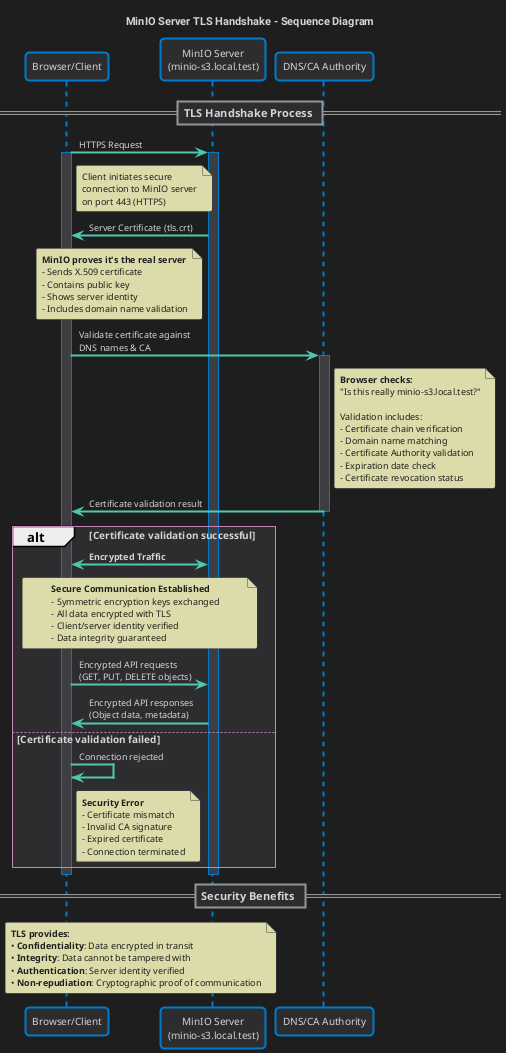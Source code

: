 @startuml
<style>
' Professional Dark Theme Configuration - Pure CSS Style
!$color_bg = "#1e1e1e"
!$color_bg_light = "#2d2d30"
!$color_bg_lighter = "#3e3e42"
!$color_fg = "#d4d4d4"
!$color_fg_muted = "#969696"
!$color_primary = "#007acc"
!$color_primary_light = "#1f9cf0"
!$color_success = "#4ec9b0"
!$color_warning = "#dcdcaa"
!$color_error = "#f44747"
!$color_accent = "#c586c0"

' Root document styling
document {
  BackGroundColor: $color_bg;
  FontColor: $color_fg;
  FontName: "Segoe UI", -apple-system, BlinkMacSystemFont, Roboto, "Helvetica Neue", Arial, sans-serif;
  FontSize: 11;
}

' Sequence diagram specific styling
sequenceDiagram {
  ' Participants
  participant {
    LineColor: $color_primary;
    BackGroundColor: $color_bg_light;
    LineThickness: 2;
    FontColor: $color_fg;
    FontSize: 10;
    RoundCorner: 8;
    Padding: 8;
  }
  
  ' Lifelines
  lifeline {
    BackGroundColor: $color_bg_lighter;  
    LineColor: $color_primary;           
    LineThickness: 2;             
  }
 
  ' Messages/Arrows
  arrow {
    LineColor: $color_success;
    FontColor: $color_fg;
    FontSize: 9;
    LineThickness: 2;
  }
 
  ' Notes
  note {
    BackGroundColor: $color_warning;
    LineColor: $color_bg_lighter;
    FontColor: $color_bg;
    FontSize: 9;
    RoundCorner: 4;
    Padding: 6;
  }
 
  ' Groups/Alt blocks
  group {
    BackGroundColor: $color_bg_light;
    LineColor: $color_accent;
    FontColor: $color_fg;
    FontSize: 10;
    LineThickness: 1;
  }
  
  ' Separators
  separator {
    LineColor: $color_fg_muted;
    BackGroundColor: $color_bg_light;
    FontColor: $color_fg;
    FontSize: 11;
    FontStyle: bold;
  }
}
</style>

title "MinIO Server TLS Handshake - Sequence Diagram"

participant "Browser/Client" as browser
participant "MinIO Server\n(minio-s3.local.test)" as minio
participant "DNS/CA Authority" as dns

== TLS Handshake Process ==

browser -> minio: HTTPS Request
activate browser
activate minio

note right of browser
  Client initiates secure
  connection to MinIO server
  on port 443 (HTTPS)
end note

minio -> browser: Server Certificate (tls.crt)
note left of minio
  **MinIO proves it's the real server**
  - Sends X.509 certificate
  - Contains public key
  - Shows server identity
  - Includes domain name validation
end note

browser -> dns: Validate certificate against\nDNS names & CA
activate dns

note right of dns
  **Browser checks:**
  "Is this really minio-s3.local.test?"
 
  Validation includes:
  - Certificate chain verification
  - Domain name matching
  - Certificate Authority validation
  - Expiration date check
  - Certificate revocation status
end note

dns -> browser: Certificate validation result
deactivate dns

alt Certificate validation successful
    browser <-> minio: **Encrypted Traffic**
    note over browser, minio
      **Secure Communication Established**
      - Symmetric encryption keys exchanged
      - All data encrypted with TLS
      - Client/server identity verified
      - Data integrity guaranteed
    end note
   
    browser -> minio: Encrypted API requests\n(GET, PUT, DELETE objects)
    minio -> browser: Encrypted API responses\n(Object data, metadata)
   
else Certificate validation failed
    browser -> browser: Connection rejected
    note right of browser
      **Security Error**
      - Certificate mismatch
      - Invalid CA signature
      - Expired certificate
      - Connection terminated
    end note
end

deactivate minio
deactivate browser

== Security Benefits ==

note over browser, minio
  **TLS provides:**
  • **Confidentiality**: Data encrypted in transit
  • **Integrity**: Data cannot be tampered with
  • **Authentication**: Server identity verified
  • **Non-repudiation**: Cryptographic proof of communication
end note

@enduml